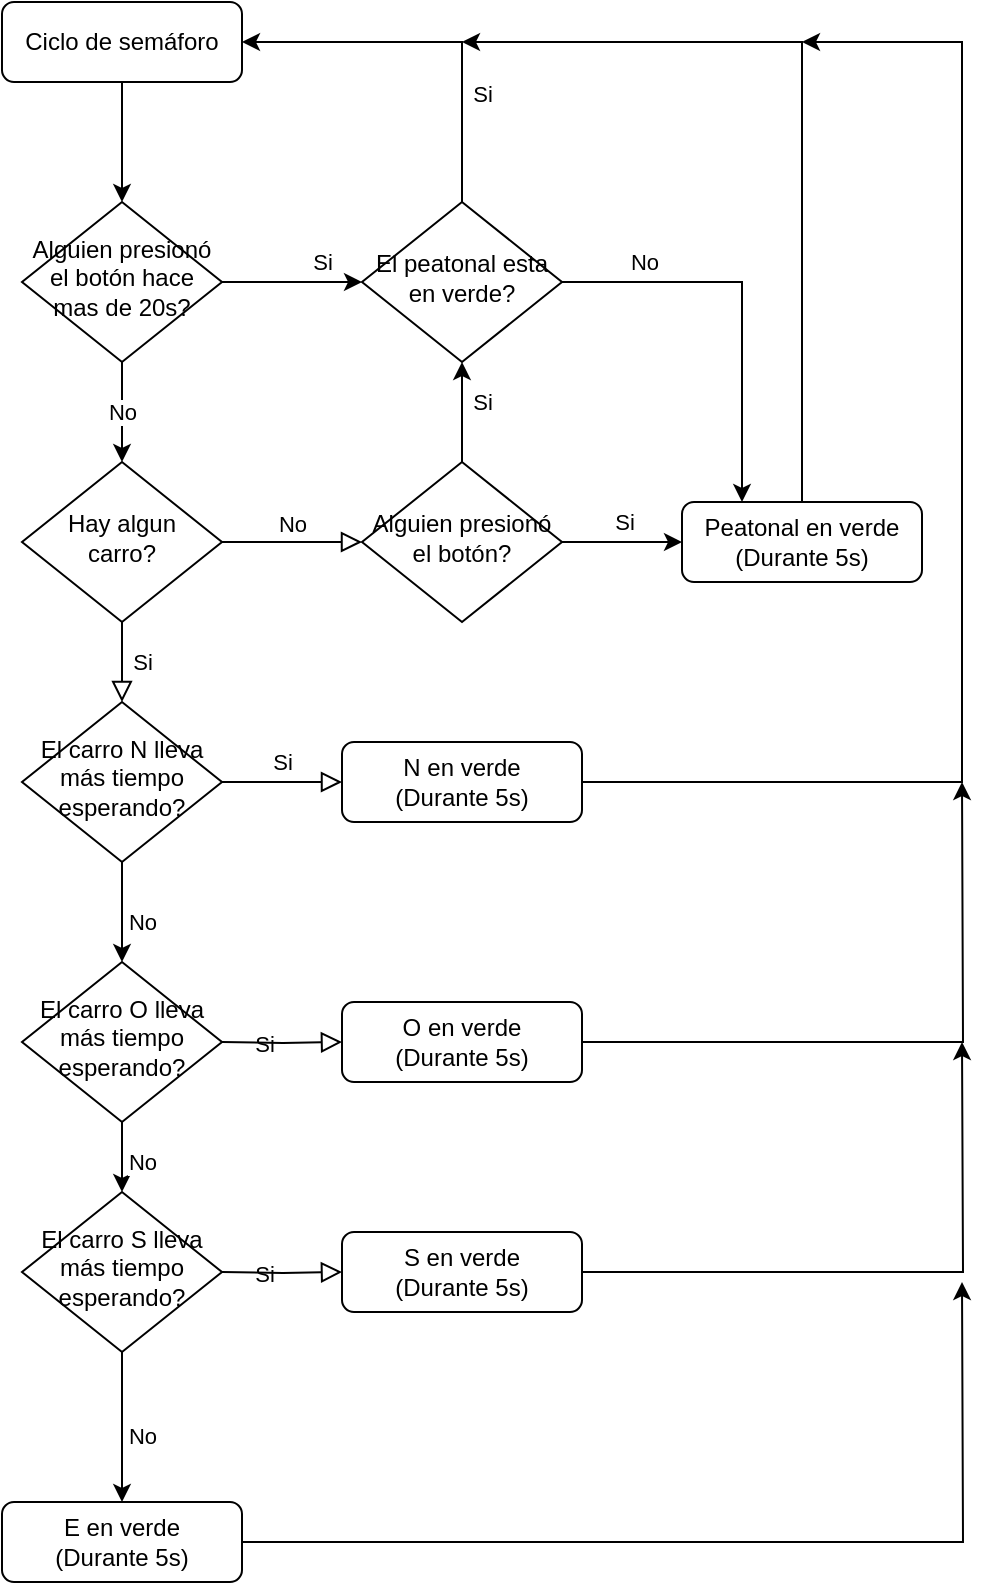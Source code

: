 <mxfile version="17.4.2" type="google"><diagram id="C5RBs43oDa-KdzZeNtuy" name="Page-1"><mxGraphModel grid="1" page="1" gridSize="10" guides="1" tooltips="1" connect="1" arrows="1" fold="1" pageScale="1" pageWidth="827" pageHeight="1169" math="0" shadow="0"><root><mxCell id="WIyWlLk6GJQsqaUBKTNV-0"/><mxCell id="WIyWlLk6GJQsqaUBKTNV-1" parent="WIyWlLk6GJQsqaUBKTNV-0"/><mxCell id="yndsoIyhjOsvqXQOpLV2-22" style="edgeStyle=orthogonalEdgeStyle;rounded=0;orthogonalLoop=1;jettySize=auto;html=1;exitX=0.5;exitY=1;exitDx=0;exitDy=0;entryX=0.5;entryY=0;entryDx=0;entryDy=0;" edge="1" parent="WIyWlLk6GJQsqaUBKTNV-1" source="WIyWlLk6GJQsqaUBKTNV-3" target="yndsoIyhjOsvqXQOpLV2-17"><mxGeometry relative="1" as="geometry"/></mxCell><mxCell id="WIyWlLk6GJQsqaUBKTNV-3" value="Ciclo de semáforo" style="rounded=1;whiteSpace=wrap;html=1;fontSize=12;glass=0;strokeWidth=1;shadow=0;" vertex="1" parent="WIyWlLk6GJQsqaUBKTNV-1"><mxGeometry x="120" y="50" width="120" height="40" as="geometry"/></mxCell><mxCell id="WIyWlLk6GJQsqaUBKTNV-4" value="Si" style="rounded=0;html=1;jettySize=auto;orthogonalLoop=1;fontSize=11;endArrow=block;endFill=0;endSize=8;strokeWidth=1;shadow=0;labelBackgroundColor=none;edgeStyle=orthogonalEdgeStyle;" edge="1" parent="WIyWlLk6GJQsqaUBKTNV-1" source="WIyWlLk6GJQsqaUBKTNV-6" target="WIyWlLk6GJQsqaUBKTNV-10"><mxGeometry y="10" relative="1" as="geometry"><mxPoint as="offset"/></mxGeometry></mxCell><mxCell id="WIyWlLk6GJQsqaUBKTNV-5" value="No" style="edgeStyle=orthogonalEdgeStyle;rounded=0;html=1;jettySize=auto;orthogonalLoop=1;fontSize=11;endArrow=block;endFill=0;endSize=8;strokeWidth=1;shadow=0;labelBackgroundColor=none;" edge="1" parent="WIyWlLk6GJQsqaUBKTNV-1" source="WIyWlLk6GJQsqaUBKTNV-6"><mxGeometry y="10" relative="1" as="geometry"><mxPoint as="offset"/><mxPoint x="300" y="320" as="targetPoint"/></mxGeometry></mxCell><mxCell id="WIyWlLk6GJQsqaUBKTNV-6" value="Hay algun carro?" style="rhombus;whiteSpace=wrap;html=1;shadow=0;fontFamily=Helvetica;fontSize=12;align=center;strokeWidth=1;spacing=6;spacingTop=-4;" vertex="1" parent="WIyWlLk6GJQsqaUBKTNV-1"><mxGeometry x="130" y="280" width="100" height="80" as="geometry"/></mxCell><mxCell id="WIyWlLk6GJQsqaUBKTNV-9" value="Si" style="edgeStyle=orthogonalEdgeStyle;rounded=0;html=1;jettySize=auto;orthogonalLoop=1;fontSize=11;endArrow=block;endFill=0;endSize=8;strokeWidth=1;shadow=0;labelBackgroundColor=none;" edge="1" parent="WIyWlLk6GJQsqaUBKTNV-1" source="WIyWlLk6GJQsqaUBKTNV-10" target="WIyWlLk6GJQsqaUBKTNV-12"><mxGeometry y="10" relative="1" as="geometry"><mxPoint as="offset"/></mxGeometry></mxCell><mxCell id="yndsoIyhjOsvqXQOpLV2-3" value="No" style="edgeStyle=orthogonalEdgeStyle;rounded=0;orthogonalLoop=1;jettySize=auto;html=1;exitX=0.5;exitY=1;exitDx=0;exitDy=0;entryX=0.5;entryY=0;entryDx=0;entryDy=0;" edge="1" parent="WIyWlLk6GJQsqaUBKTNV-1" source="WIyWlLk6GJQsqaUBKTNV-10" target="6fhleVyNYSwxZYoEP3BT-2"><mxGeometry x="0.2" y="10" relative="1" as="geometry"><mxPoint as="offset"/></mxGeometry></mxCell><mxCell id="WIyWlLk6GJQsqaUBKTNV-10" value="El carro N lleva más tiempo esperando?" style="rhombus;whiteSpace=wrap;html=1;shadow=0;fontFamily=Helvetica;fontSize=12;align=center;strokeWidth=1;spacing=6;spacingTop=-4;" vertex="1" parent="WIyWlLk6GJQsqaUBKTNV-1"><mxGeometry x="130" y="400" width="100" height="80" as="geometry"/></mxCell><mxCell id="yndsoIyhjOsvqXQOpLV2-32" style="edgeStyle=orthogonalEdgeStyle;rounded=0;orthogonalLoop=1;jettySize=auto;html=1;exitX=1;exitY=0.5;exitDx=0;exitDy=0;" edge="1" parent="WIyWlLk6GJQsqaUBKTNV-1" source="WIyWlLk6GJQsqaUBKTNV-12"><mxGeometry relative="1" as="geometry"><mxPoint x="520" y="70" as="targetPoint"/><Array as="points"><mxPoint x="600" y="440"/><mxPoint x="600" y="70"/></Array></mxGeometry></mxCell><mxCell id="WIyWlLk6GJQsqaUBKTNV-12" value="N en verde&lt;br&gt;(Durante 5s)" style="rounded=1;whiteSpace=wrap;html=1;fontSize=12;glass=0;strokeWidth=1;shadow=0;" vertex="1" parent="WIyWlLk6GJQsqaUBKTNV-1"><mxGeometry x="290" y="420" width="120" height="40" as="geometry"/></mxCell><mxCell id="yndsoIyhjOsvqXQOpLV2-19" value="Si" style="edgeStyle=orthogonalEdgeStyle;rounded=0;orthogonalLoop=1;jettySize=auto;html=1;exitX=0.5;exitY=0;exitDx=0;exitDy=0;entryX=0.5;entryY=1;entryDx=0;entryDy=0;" edge="1" parent="WIyWlLk6GJQsqaUBKTNV-1" source="6fhleVyNYSwxZYoEP3BT-0" target="yndsoIyhjOsvqXQOpLV2-15"><mxGeometry x="0.2" y="-10" relative="1" as="geometry"><mxPoint as="offset"/></mxGeometry></mxCell><mxCell id="yndsoIyhjOsvqXQOpLV2-27" style="edgeStyle=orthogonalEdgeStyle;rounded=0;orthogonalLoop=1;jettySize=auto;html=1;exitX=1;exitY=0.5;exitDx=0;exitDy=0;entryX=0;entryY=0.5;entryDx=0;entryDy=0;" edge="1" parent="WIyWlLk6GJQsqaUBKTNV-1" source="6fhleVyNYSwxZYoEP3BT-0" target="6fhleVyNYSwxZYoEP3BT-5"><mxGeometry relative="1" as="geometry"/></mxCell><mxCell id="yndsoIyhjOsvqXQOpLV2-31" value="Si" style="edgeLabel;html=1;align=center;verticalAlign=middle;resizable=0;points=[];" connectable="0" vertex="1" parent="yndsoIyhjOsvqXQOpLV2-27"><mxGeometry x="-0.219" y="2" relative="1" as="geometry"><mxPoint x="7" y="-8" as="offset"/></mxGeometry></mxCell><mxCell id="6fhleVyNYSwxZYoEP3BT-0" value="Alguien presionó el botón?" style="rhombus;whiteSpace=wrap;html=1;shadow=0;fontFamily=Helvetica;fontSize=12;align=center;strokeWidth=1;spacing=6;spacingTop=-4;" vertex="1" parent="WIyWlLk6GJQsqaUBKTNV-1"><mxGeometry x="300" y="280" width="100" height="80" as="geometry"/></mxCell><mxCell id="yndsoIyhjOsvqXQOpLV2-4" value="No" style="edgeStyle=orthogonalEdgeStyle;rounded=0;orthogonalLoop=1;jettySize=auto;html=1;exitX=0.5;exitY=1;exitDx=0;exitDy=0;" edge="1" parent="WIyWlLk6GJQsqaUBKTNV-1" source="6fhleVyNYSwxZYoEP3BT-2" target="6fhleVyNYSwxZYoEP3BT-3"><mxGeometry x="0.335" y="10" relative="1" as="geometry"><mxPoint as="offset"/></mxGeometry></mxCell><mxCell id="6fhleVyNYSwxZYoEP3BT-2" value="El carro O lleva más tiempo esperando?" style="rhombus;whiteSpace=wrap;html=1;shadow=0;fontFamily=Helvetica;fontSize=12;align=center;strokeWidth=1;spacing=6;spacingTop=-4;" vertex="1" parent="WIyWlLk6GJQsqaUBKTNV-1"><mxGeometry x="130" y="530" width="100" height="80" as="geometry"/></mxCell><mxCell id="yndsoIyhjOsvqXQOpLV2-5" value="No" style="edgeStyle=orthogonalEdgeStyle;rounded=0;orthogonalLoop=1;jettySize=auto;html=1;exitX=0.5;exitY=1;exitDx=0;exitDy=0;entryX=0.5;entryY=0;entryDx=0;entryDy=0;" edge="1" parent="WIyWlLk6GJQsqaUBKTNV-1" source="6fhleVyNYSwxZYoEP3BT-3" target="yndsoIyhjOsvqXQOpLV2-11"><mxGeometry x="0.111" y="10" relative="1" as="geometry"><mxPoint x="180" y="770" as="targetPoint"/><mxPoint as="offset"/></mxGeometry></mxCell><mxCell id="6fhleVyNYSwxZYoEP3BT-3" value="El carro S lleva más tiempo esperando?" style="rhombus;whiteSpace=wrap;html=1;shadow=0;fontFamily=Helvetica;fontSize=12;align=center;strokeWidth=1;spacing=6;spacingTop=-4;" vertex="1" parent="WIyWlLk6GJQsqaUBKTNV-1"><mxGeometry x="130" y="645" width="100" height="80" as="geometry"/></mxCell><mxCell id="yndsoIyhjOsvqXQOpLV2-28" style="edgeStyle=orthogonalEdgeStyle;rounded=0;orthogonalLoop=1;jettySize=auto;html=1;exitX=0.5;exitY=0;exitDx=0;exitDy=0;" edge="1" parent="WIyWlLk6GJQsqaUBKTNV-1" source="6fhleVyNYSwxZYoEP3BT-5"><mxGeometry relative="1" as="geometry"><mxPoint x="350" y="70" as="targetPoint"/><Array as="points"><mxPoint x="520" y="70"/></Array></mxGeometry></mxCell><mxCell id="6fhleVyNYSwxZYoEP3BT-5" value="Peatonal en verde&lt;br&gt;(Durante 5s)" style="rounded=1;whiteSpace=wrap;html=1;fontSize=12;glass=0;strokeWidth=1;shadow=0;" vertex="1" parent="WIyWlLk6GJQsqaUBKTNV-1"><mxGeometry x="460" y="300" width="120" height="40" as="geometry"/></mxCell><mxCell id="yndsoIyhjOsvqXQOpLV2-6" value="Si" style="edgeStyle=orthogonalEdgeStyle;rounded=0;html=1;jettySize=auto;orthogonalLoop=1;fontSize=11;endArrow=block;endFill=0;endSize=8;strokeWidth=1;shadow=0;labelBackgroundColor=none;" edge="1" parent="WIyWlLk6GJQsqaUBKTNV-1" target="yndsoIyhjOsvqXQOpLV2-7"><mxGeometry y="10" relative="1" as="geometry"><mxPoint as="offset"/><mxPoint x="230" y="570" as="sourcePoint"/></mxGeometry></mxCell><mxCell id="yndsoIyhjOsvqXQOpLV2-33" style="edgeStyle=orthogonalEdgeStyle;rounded=0;orthogonalLoop=1;jettySize=auto;html=1;exitX=1;exitY=0.5;exitDx=0;exitDy=0;" edge="1" parent="WIyWlLk6GJQsqaUBKTNV-1" source="yndsoIyhjOsvqXQOpLV2-7"><mxGeometry relative="1" as="geometry"><mxPoint x="600" y="440" as="targetPoint"/></mxGeometry></mxCell><mxCell id="yndsoIyhjOsvqXQOpLV2-7" value="O en verde&lt;br&gt;(Durante 5s)" style="rounded=1;whiteSpace=wrap;html=1;fontSize=12;glass=0;strokeWidth=1;shadow=0;" vertex="1" parent="WIyWlLk6GJQsqaUBKTNV-1"><mxGeometry x="290" y="550" width="120" height="40" as="geometry"/></mxCell><mxCell id="yndsoIyhjOsvqXQOpLV2-8" value="Si" style="edgeStyle=orthogonalEdgeStyle;rounded=0;html=1;jettySize=auto;orthogonalLoop=1;fontSize=11;endArrow=block;endFill=0;endSize=8;strokeWidth=1;shadow=0;labelBackgroundColor=none;" edge="1" parent="WIyWlLk6GJQsqaUBKTNV-1" target="yndsoIyhjOsvqXQOpLV2-9"><mxGeometry y="10" relative="1" as="geometry"><mxPoint as="offset"/><mxPoint x="230" y="685" as="sourcePoint"/></mxGeometry></mxCell><mxCell id="yndsoIyhjOsvqXQOpLV2-34" style="edgeStyle=orthogonalEdgeStyle;rounded=0;orthogonalLoop=1;jettySize=auto;html=1;exitX=1;exitY=0.5;exitDx=0;exitDy=0;" edge="1" parent="WIyWlLk6GJQsqaUBKTNV-1" source="yndsoIyhjOsvqXQOpLV2-9"><mxGeometry relative="1" as="geometry"><mxPoint x="600" y="570" as="targetPoint"/></mxGeometry></mxCell><mxCell id="yndsoIyhjOsvqXQOpLV2-9" value="S en verde&lt;br&gt;(Durante 5s)" style="rounded=1;whiteSpace=wrap;html=1;fontSize=12;glass=0;strokeWidth=1;shadow=0;" vertex="1" parent="WIyWlLk6GJQsqaUBKTNV-1"><mxGeometry x="290" y="665" width="120" height="40" as="geometry"/></mxCell><mxCell id="yndsoIyhjOsvqXQOpLV2-35" style="edgeStyle=orthogonalEdgeStyle;rounded=0;orthogonalLoop=1;jettySize=auto;html=1;exitX=1;exitY=0.5;exitDx=0;exitDy=0;" edge="1" parent="WIyWlLk6GJQsqaUBKTNV-1" source="yndsoIyhjOsvqXQOpLV2-11"><mxGeometry relative="1" as="geometry"><mxPoint x="600" y="690" as="targetPoint"/></mxGeometry></mxCell><mxCell id="yndsoIyhjOsvqXQOpLV2-11" value="E en verde&lt;br&gt;(Durante 5s)" style="rounded=1;whiteSpace=wrap;html=1;fontSize=12;glass=0;strokeWidth=1;shadow=0;" vertex="1" parent="WIyWlLk6GJQsqaUBKTNV-1"><mxGeometry x="120" y="800" width="120" height="40" as="geometry"/></mxCell><mxCell id="yndsoIyhjOsvqXQOpLV2-21" style="edgeStyle=orthogonalEdgeStyle;rounded=0;orthogonalLoop=1;jettySize=auto;html=1;exitX=0.5;exitY=0;exitDx=0;exitDy=0;entryX=1;entryY=0.5;entryDx=0;entryDy=0;" edge="1" parent="WIyWlLk6GJQsqaUBKTNV-1" source="yndsoIyhjOsvqXQOpLV2-15" target="WIyWlLk6GJQsqaUBKTNV-3"><mxGeometry relative="1" as="geometry"/></mxCell><mxCell id="yndsoIyhjOsvqXQOpLV2-25" value="Si" style="edgeLabel;html=1;align=center;verticalAlign=middle;resizable=0;points=[];" connectable="0" vertex="1" parent="yndsoIyhjOsvqXQOpLV2-21"><mxGeometry x="-0.433" y="1" relative="1" as="geometry"><mxPoint x="11" as="offset"/></mxGeometry></mxCell><mxCell id="yndsoIyhjOsvqXQOpLV2-29" style="edgeStyle=orthogonalEdgeStyle;rounded=0;orthogonalLoop=1;jettySize=auto;html=1;entryX=0.25;entryY=0;entryDx=0;entryDy=0;" edge="1" parent="WIyWlLk6GJQsqaUBKTNV-1" source="yndsoIyhjOsvqXQOpLV2-15" target="6fhleVyNYSwxZYoEP3BT-5"><mxGeometry relative="1" as="geometry"/></mxCell><mxCell id="yndsoIyhjOsvqXQOpLV2-30" value="No" style="edgeLabel;html=1;align=center;verticalAlign=middle;resizable=0;points=[];" connectable="0" vertex="1" parent="yndsoIyhjOsvqXQOpLV2-29"><mxGeometry x="-0.725" y="-1" relative="1" as="geometry"><mxPoint x="13" y="-11" as="offset"/></mxGeometry></mxCell><mxCell id="yndsoIyhjOsvqXQOpLV2-15" value="El peatonal esta en verde?" style="rhombus;whiteSpace=wrap;html=1;shadow=0;fontFamily=Helvetica;fontSize=12;align=center;strokeWidth=1;spacing=6;spacingTop=-4;" vertex="1" parent="WIyWlLk6GJQsqaUBKTNV-1"><mxGeometry x="300" y="150" width="100" height="80" as="geometry"/></mxCell><mxCell id="yndsoIyhjOsvqXQOpLV2-18" value="No" style="edgeStyle=orthogonalEdgeStyle;rounded=0;orthogonalLoop=1;jettySize=auto;html=1;exitX=0.5;exitY=1;exitDx=0;exitDy=0;entryX=0.5;entryY=0;entryDx=0;entryDy=0;" edge="1" parent="WIyWlLk6GJQsqaUBKTNV-1" source="yndsoIyhjOsvqXQOpLV2-17" target="WIyWlLk6GJQsqaUBKTNV-6"><mxGeometry relative="1" as="geometry"/></mxCell><mxCell id="yndsoIyhjOsvqXQOpLV2-20" value="Si" style="edgeStyle=orthogonalEdgeStyle;rounded=0;orthogonalLoop=1;jettySize=auto;html=1;exitX=1;exitY=0.5;exitDx=0;exitDy=0;entryX=0;entryY=0.5;entryDx=0;entryDy=0;" edge="1" parent="WIyWlLk6GJQsqaUBKTNV-1" source="yndsoIyhjOsvqXQOpLV2-17" target="yndsoIyhjOsvqXQOpLV2-15"><mxGeometry x="0.429" y="10" relative="1" as="geometry"><mxPoint as="offset"/></mxGeometry></mxCell><mxCell id="yndsoIyhjOsvqXQOpLV2-17" value="Alguien presionó el botón hace mas de 20s?" style="rhombus;whiteSpace=wrap;html=1;shadow=0;fontFamily=Helvetica;fontSize=12;align=center;strokeWidth=1;spacing=6;spacingTop=-4;" vertex="1" parent="WIyWlLk6GJQsqaUBKTNV-1"><mxGeometry x="130" y="150" width="100" height="80" as="geometry"/></mxCell></root></mxGraphModel></diagram></mxfile>